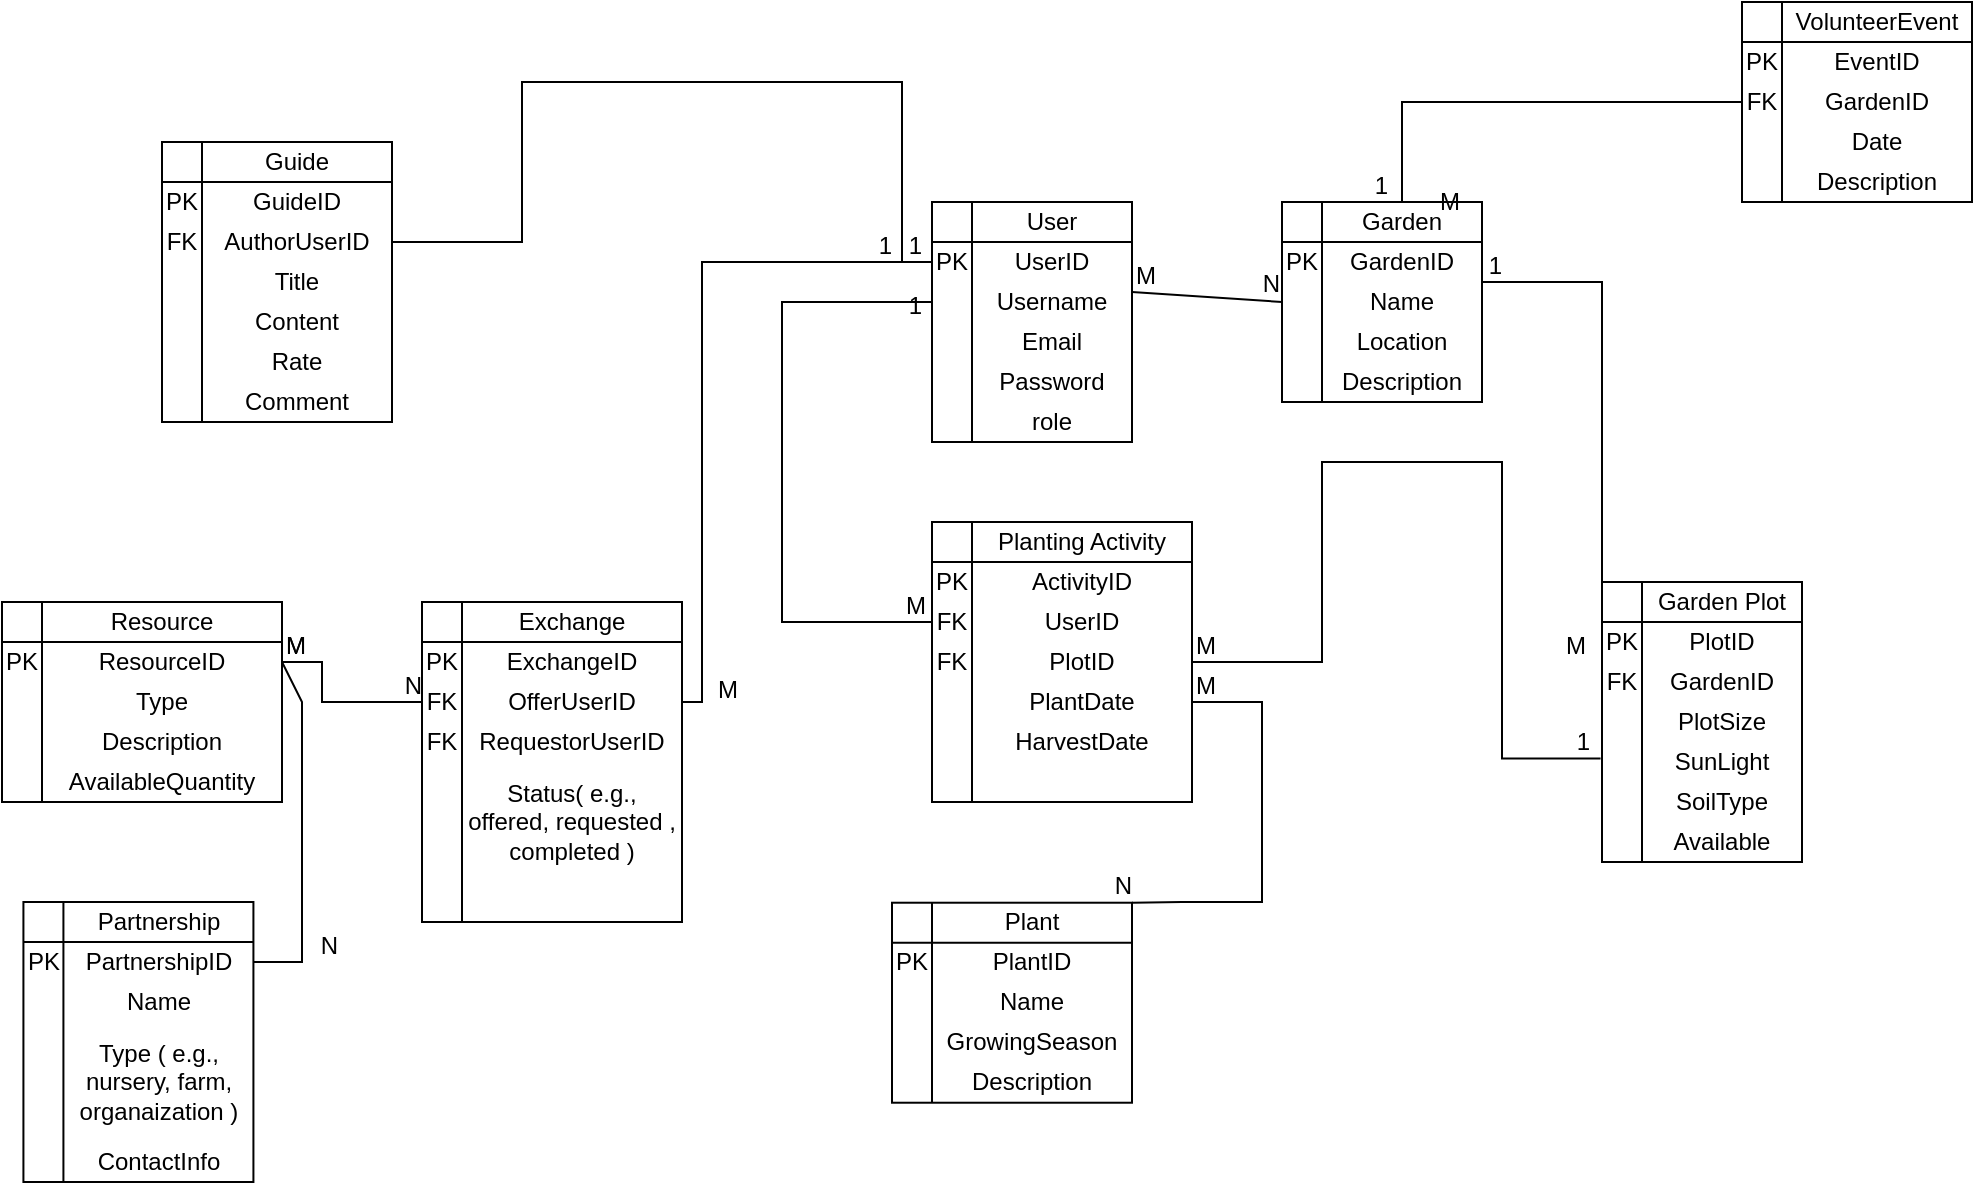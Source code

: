 <mxfile>
    <diagram id="Q7YpSikZcmVdA5Nnaxv-" name="Page-1">
        <mxGraphModel dx="911" dy="519" grid="1" gridSize="10" guides="1" tooltips="1" connect="1" arrows="1" fold="1" page="1" pageScale="1" pageWidth="1200" pageHeight="1600" math="0" shadow="0">
            <root>
                <mxCell id="0"/>
                <mxCell id="1" parent="0"/>
                <mxCell id="4" value="" style="shape=internalStorage;whiteSpace=wrap;html=1;backgroundOutline=1;dx=20;dy=20;" parent="1" vertex="1">
                    <mxGeometry x="495" y="410" width="100" height="120" as="geometry"/>
                </mxCell>
                <mxCell id="5" value="User" style="text;html=1;strokeColor=none;fillColor=none;align=center;verticalAlign=middle;whiteSpace=wrap;rounded=0;" parent="1" vertex="1">
                    <mxGeometry x="515" y="410" width="80" height="20" as="geometry"/>
                </mxCell>
                <mxCell id="6" value="UserID" style="text;html=1;strokeColor=none;fillColor=none;align=center;verticalAlign=middle;whiteSpace=wrap;rounded=0;" parent="1" vertex="1">
                    <mxGeometry x="515" y="430" width="80" height="20" as="geometry"/>
                </mxCell>
                <mxCell id="7" value="PK" style="text;html=1;strokeColor=none;fillColor=none;align=center;verticalAlign=middle;whiteSpace=wrap;rounded=0;" parent="1" vertex="1">
                    <mxGeometry x="495" y="430" width="20" height="20" as="geometry"/>
                </mxCell>
                <mxCell id="8" value="Username" style="text;html=1;strokeColor=none;fillColor=none;align=center;verticalAlign=middle;whiteSpace=wrap;rounded=0;" parent="1" vertex="1">
                    <mxGeometry x="515" y="450" width="80" height="20" as="geometry"/>
                </mxCell>
                <mxCell id="9" value="Email" style="text;html=1;strokeColor=none;fillColor=none;align=center;verticalAlign=middle;whiteSpace=wrap;rounded=0;" parent="1" vertex="1">
                    <mxGeometry x="515" y="470" width="80" height="20" as="geometry"/>
                </mxCell>
                <mxCell id="10" value="Password" style="text;html=1;strokeColor=none;fillColor=none;align=center;verticalAlign=middle;whiteSpace=wrap;rounded=0;" parent="1" vertex="1">
                    <mxGeometry x="515" y="490" width="80" height="20" as="geometry"/>
                </mxCell>
                <mxCell id="16" value="" style="shape=internalStorage;whiteSpace=wrap;html=1;backgroundOutline=1;dx=20;dy=20;" parent="1" vertex="1">
                    <mxGeometry x="670" y="410" width="100" height="100" as="geometry"/>
                </mxCell>
                <mxCell id="17" value="Garden" style="text;html=1;strokeColor=none;fillColor=none;align=center;verticalAlign=middle;whiteSpace=wrap;rounded=0;" parent="1" vertex="1">
                    <mxGeometry x="690" y="410" width="80" height="20" as="geometry"/>
                </mxCell>
                <mxCell id="18" value="GardenID" style="text;html=1;strokeColor=none;fillColor=none;align=center;verticalAlign=middle;whiteSpace=wrap;rounded=0;" parent="1" vertex="1">
                    <mxGeometry x="690" y="430" width="80" height="20" as="geometry"/>
                </mxCell>
                <mxCell id="19" value="PK" style="text;html=1;strokeColor=none;fillColor=none;align=center;verticalAlign=middle;whiteSpace=wrap;rounded=0;" parent="1" vertex="1">
                    <mxGeometry x="670" y="430" width="20" height="20" as="geometry"/>
                </mxCell>
                <mxCell id="20" value="Name" style="text;html=1;strokeColor=none;fillColor=none;align=center;verticalAlign=middle;whiteSpace=wrap;rounded=0;" parent="1" vertex="1">
                    <mxGeometry x="690" y="450" width="80" height="20" as="geometry"/>
                </mxCell>
                <mxCell id="21" value="Location" style="text;html=1;strokeColor=none;fillColor=none;align=center;verticalAlign=middle;whiteSpace=wrap;rounded=0;" parent="1" vertex="1">
                    <mxGeometry x="690" y="470" width="80" height="20" as="geometry"/>
                </mxCell>
                <mxCell id="22" value="Description" style="text;html=1;strokeColor=none;fillColor=none;align=center;verticalAlign=middle;whiteSpace=wrap;rounded=0;" parent="1" vertex="1">
                    <mxGeometry x="690" y="490" width="80" height="20" as="geometry"/>
                </mxCell>
                <mxCell id="23" value="" style="shape=internalStorage;whiteSpace=wrap;html=1;backgroundOutline=1;dx=20;dy=20;" parent="1" vertex="1">
                    <mxGeometry x="830" y="600" width="100" height="140" as="geometry"/>
                </mxCell>
                <mxCell id="24" value="Garden Plot" style="text;html=1;strokeColor=none;fillColor=none;align=center;verticalAlign=middle;whiteSpace=wrap;rounded=0;" parent="1" vertex="1">
                    <mxGeometry x="850" y="600" width="80" height="20" as="geometry"/>
                </mxCell>
                <mxCell id="25" value="PlotID" style="text;html=1;strokeColor=none;fillColor=none;align=center;verticalAlign=middle;whiteSpace=wrap;rounded=0;" parent="1" vertex="1">
                    <mxGeometry x="850" y="620" width="80" height="20" as="geometry"/>
                </mxCell>
                <mxCell id="26" value="PK" style="text;html=1;strokeColor=none;fillColor=none;align=center;verticalAlign=middle;whiteSpace=wrap;rounded=0;" parent="1" vertex="1">
                    <mxGeometry x="830" y="620" width="20" height="20" as="geometry"/>
                </mxCell>
                <mxCell id="27" value="GardenID" style="text;html=1;strokeColor=none;fillColor=none;align=center;verticalAlign=middle;whiteSpace=wrap;rounded=0;" parent="1" vertex="1">
                    <mxGeometry x="850" y="640" width="80" height="20" as="geometry"/>
                </mxCell>
                <mxCell id="28" value="PlotSize" style="text;html=1;strokeColor=none;fillColor=none;align=center;verticalAlign=middle;whiteSpace=wrap;rounded=0;" parent="1" vertex="1">
                    <mxGeometry x="850" y="660" width="80" height="20" as="geometry"/>
                </mxCell>
                <mxCell id="29" value="SunLight" style="text;html=1;strokeColor=none;fillColor=none;align=center;verticalAlign=middle;whiteSpace=wrap;rounded=0;" parent="1" vertex="1">
                    <mxGeometry x="850" y="680" width="80" height="20" as="geometry"/>
                </mxCell>
                <mxCell id="30" value="FK" style="text;html=1;strokeColor=none;fillColor=none;align=center;verticalAlign=middle;whiteSpace=wrap;rounded=0;" parent="1" vertex="1">
                    <mxGeometry x="830" y="640" width="20" height="20" as="geometry"/>
                </mxCell>
                <mxCell id="31" value="SoilType" style="text;html=1;strokeColor=none;fillColor=none;align=center;verticalAlign=middle;whiteSpace=wrap;rounded=0;" parent="1" vertex="1">
                    <mxGeometry x="850" y="700" width="80" height="20" as="geometry"/>
                </mxCell>
                <mxCell id="32" value="Available" style="text;html=1;strokeColor=none;fillColor=none;align=center;verticalAlign=middle;whiteSpace=wrap;rounded=0;" parent="1" vertex="1">
                    <mxGeometry x="850" y="720" width="80" height="20" as="geometry"/>
                </mxCell>
                <mxCell id="33" value="" style="shape=internalStorage;whiteSpace=wrap;html=1;backgroundOutline=1;dx=20;dy=20;" parent="1" vertex="1">
                    <mxGeometry x="495" y="570" width="130" height="140" as="geometry"/>
                </mxCell>
                <mxCell id="34" value="Planting Activity" style="text;html=1;strokeColor=none;fillColor=none;align=center;verticalAlign=middle;whiteSpace=wrap;rounded=0;" parent="1" vertex="1">
                    <mxGeometry x="515" y="570" width="110" height="20" as="geometry"/>
                </mxCell>
                <mxCell id="35" value="ActivityID" style="text;html=1;strokeColor=none;fillColor=none;align=center;verticalAlign=middle;whiteSpace=wrap;rounded=0;" parent="1" vertex="1">
                    <mxGeometry x="515" y="590" width="110" height="20" as="geometry"/>
                </mxCell>
                <mxCell id="36" value="PK" style="text;html=1;strokeColor=none;fillColor=none;align=center;verticalAlign=middle;whiteSpace=wrap;rounded=0;" parent="1" vertex="1">
                    <mxGeometry x="495" y="590" width="20" height="20" as="geometry"/>
                </mxCell>
                <mxCell id="37" value="UserID" style="text;html=1;strokeColor=none;fillColor=none;align=center;verticalAlign=middle;whiteSpace=wrap;rounded=0;" parent="1" vertex="1">
                    <mxGeometry x="515" y="610" width="110" height="20" as="geometry"/>
                </mxCell>
                <mxCell id="38" value="PlotID" style="text;html=1;strokeColor=none;fillColor=none;align=center;verticalAlign=middle;whiteSpace=wrap;rounded=0;" parent="1" vertex="1">
                    <mxGeometry x="515" y="630" width="110" height="20" as="geometry"/>
                </mxCell>
                <mxCell id="40" value="FK" style="text;html=1;strokeColor=none;fillColor=none;align=center;verticalAlign=middle;whiteSpace=wrap;rounded=0;" parent="1" vertex="1">
                    <mxGeometry x="495" y="610" width="20" height="20" as="geometry"/>
                </mxCell>
                <mxCell id="41" value="PlantDate" style="text;html=1;strokeColor=none;fillColor=none;align=center;verticalAlign=middle;whiteSpace=wrap;rounded=0;" parent="1" vertex="1">
                    <mxGeometry x="515" y="650" width="110" height="20" as="geometry"/>
                </mxCell>
                <mxCell id="42" value="HarvestDate" style="text;html=1;strokeColor=none;fillColor=none;align=center;verticalAlign=middle;whiteSpace=wrap;rounded=0;" parent="1" vertex="1">
                    <mxGeometry x="515" y="670" width="110" height="20" as="geometry"/>
                </mxCell>
                <mxCell id="43" value="FK" style="text;html=1;strokeColor=none;fillColor=none;align=center;verticalAlign=middle;whiteSpace=wrap;rounded=0;" parent="1" vertex="1">
                    <mxGeometry x="495" y="630" width="20" height="20" as="geometry"/>
                </mxCell>
                <mxCell id="45" value="" style="shape=internalStorage;whiteSpace=wrap;html=1;backgroundOutline=1;dx=20;dy=20;" parent="1" vertex="1">
                    <mxGeometry x="475" y="760.36" width="120" height="100" as="geometry"/>
                </mxCell>
                <mxCell id="46" value="Plant" style="text;html=1;strokeColor=none;fillColor=none;align=center;verticalAlign=middle;whiteSpace=wrap;rounded=0;" parent="1" vertex="1">
                    <mxGeometry x="495" y="760.36" width="100" height="20" as="geometry"/>
                </mxCell>
                <mxCell id="47" value="PlantID" style="text;html=1;strokeColor=none;fillColor=none;align=center;verticalAlign=middle;whiteSpace=wrap;rounded=0;" parent="1" vertex="1">
                    <mxGeometry x="495" y="780.36" width="100" height="20" as="geometry"/>
                </mxCell>
                <mxCell id="48" value="PK" style="text;html=1;strokeColor=none;fillColor=none;align=center;verticalAlign=middle;whiteSpace=wrap;rounded=0;" parent="1" vertex="1">
                    <mxGeometry x="475" y="780.36" width="20" height="20" as="geometry"/>
                </mxCell>
                <mxCell id="49" value="Name" style="text;html=1;strokeColor=none;fillColor=none;align=center;verticalAlign=middle;whiteSpace=wrap;rounded=0;" parent="1" vertex="1">
                    <mxGeometry x="495" y="800.36" width="100" height="20" as="geometry"/>
                </mxCell>
                <mxCell id="50" value="GrowingSeason" style="text;html=1;strokeColor=none;fillColor=none;align=center;verticalAlign=middle;whiteSpace=wrap;rounded=0;" parent="1" vertex="1">
                    <mxGeometry x="495" y="820.36" width="100" height="20" as="geometry"/>
                </mxCell>
                <mxCell id="51" value="Description" style="text;html=1;strokeColor=none;fillColor=none;align=center;verticalAlign=middle;whiteSpace=wrap;rounded=0;" parent="1" vertex="1">
                    <mxGeometry x="495" y="840.36" width="100" height="20" as="geometry"/>
                </mxCell>
                <mxCell id="52" value="" style="shape=internalStorage;whiteSpace=wrap;html=1;backgroundOutline=1;dx=20;dy=20;" parent="1" vertex="1">
                    <mxGeometry x="30" y="610" width="140" height="100" as="geometry"/>
                </mxCell>
                <mxCell id="53" value="Resource" style="text;html=1;strokeColor=none;fillColor=none;align=center;verticalAlign=middle;whiteSpace=wrap;rounded=0;" parent="1" vertex="1">
                    <mxGeometry x="50" y="610" width="120" height="20" as="geometry"/>
                </mxCell>
                <mxCell id="54" value="ResourceID" style="text;html=1;strokeColor=none;fillColor=none;align=center;verticalAlign=middle;whiteSpace=wrap;rounded=0;" parent="1" vertex="1">
                    <mxGeometry x="50" y="630" width="120" height="20" as="geometry"/>
                </mxCell>
                <mxCell id="55" value="PK" style="text;html=1;strokeColor=none;fillColor=none;align=center;verticalAlign=middle;whiteSpace=wrap;rounded=0;" parent="1" vertex="1">
                    <mxGeometry x="30" y="630" width="20" height="20" as="geometry"/>
                </mxCell>
                <mxCell id="56" value="Type" style="text;html=1;strokeColor=none;fillColor=none;align=center;verticalAlign=middle;whiteSpace=wrap;rounded=0;" parent="1" vertex="1">
                    <mxGeometry x="50" y="650" width="120" height="20" as="geometry"/>
                </mxCell>
                <mxCell id="57" value="Description" style="text;html=1;strokeColor=none;fillColor=none;align=center;verticalAlign=middle;whiteSpace=wrap;rounded=0;" parent="1" vertex="1">
                    <mxGeometry x="50" y="670" width="120" height="20" as="geometry"/>
                </mxCell>
                <mxCell id="58" value="AvailableQuantity" style="text;html=1;strokeColor=none;fillColor=none;align=center;verticalAlign=middle;whiteSpace=wrap;rounded=0;" parent="1" vertex="1">
                    <mxGeometry x="50" y="690" width="120" height="20" as="geometry"/>
                </mxCell>
                <mxCell id="59" value="" style="shape=internalStorage;whiteSpace=wrap;html=1;backgroundOutline=1;dx=20;dy=20;" parent="1" vertex="1">
                    <mxGeometry x="240" y="610" width="130" height="160" as="geometry"/>
                </mxCell>
                <mxCell id="60" value="Exchange" style="text;html=1;strokeColor=none;fillColor=none;align=center;verticalAlign=middle;whiteSpace=wrap;rounded=0;" parent="1" vertex="1">
                    <mxGeometry x="260" y="610" width="110" height="20" as="geometry"/>
                </mxCell>
                <mxCell id="61" value="ExchangeID" style="text;html=1;strokeColor=none;fillColor=none;align=center;verticalAlign=middle;whiteSpace=wrap;rounded=0;" parent="1" vertex="1">
                    <mxGeometry x="260" y="630" width="110" height="20" as="geometry"/>
                </mxCell>
                <mxCell id="62" value="PK" style="text;html=1;strokeColor=none;fillColor=none;align=center;verticalAlign=middle;whiteSpace=wrap;rounded=0;" parent="1" vertex="1">
                    <mxGeometry x="240" y="630" width="20" height="20" as="geometry"/>
                </mxCell>
                <mxCell id="64" value="OfferUserID" style="text;html=1;strokeColor=none;fillColor=none;align=center;verticalAlign=middle;whiteSpace=wrap;rounded=0;" parent="1" vertex="1">
                    <mxGeometry x="260" y="650" width="110" height="20" as="geometry"/>
                </mxCell>
                <mxCell id="65" value="RequestorUserID" style="text;html=1;strokeColor=none;fillColor=none;align=center;verticalAlign=middle;whiteSpace=wrap;rounded=0;" parent="1" vertex="1">
                    <mxGeometry x="260" y="670" width="110" height="20" as="geometry"/>
                </mxCell>
                <mxCell id="67" value="Status( e.g., offered, requested , completed )" style="text;html=1;strokeColor=none;fillColor=none;align=center;verticalAlign=middle;whiteSpace=wrap;rounded=0;" parent="1" vertex="1">
                    <mxGeometry x="260" y="700" width="110" height="40" as="geometry"/>
                </mxCell>
                <mxCell id="69" value="FK" style="text;html=1;strokeColor=none;fillColor=none;align=center;verticalAlign=middle;whiteSpace=wrap;rounded=0;" parent="1" vertex="1">
                    <mxGeometry x="240" y="650" width="20" height="20" as="geometry"/>
                </mxCell>
                <mxCell id="70" value="FK" style="text;html=1;strokeColor=none;fillColor=none;align=center;verticalAlign=middle;whiteSpace=wrap;rounded=0;" parent="1" vertex="1">
                    <mxGeometry x="240" y="670" width="20" height="20" as="geometry"/>
                </mxCell>
                <mxCell id="71" value="" style="shape=internalStorage;whiteSpace=wrap;html=1;backgroundOutline=1;dx=20;dy=20;" parent="1" vertex="1">
                    <mxGeometry x="900" y="310" width="115" height="100" as="geometry"/>
                </mxCell>
                <mxCell id="72" value="VolunteerEvent" style="text;html=1;strokeColor=none;fillColor=none;align=center;verticalAlign=middle;whiteSpace=wrap;rounded=0;" parent="1" vertex="1">
                    <mxGeometry x="920" y="310" width="95" height="20" as="geometry"/>
                </mxCell>
                <mxCell id="73" value="EventID" style="text;html=1;strokeColor=none;fillColor=none;align=center;verticalAlign=middle;whiteSpace=wrap;rounded=0;" parent="1" vertex="1">
                    <mxGeometry x="920" y="330" width="95" height="20" as="geometry"/>
                </mxCell>
                <mxCell id="74" value="PK" style="text;html=1;strokeColor=none;fillColor=none;align=center;verticalAlign=middle;whiteSpace=wrap;rounded=0;" parent="1" vertex="1">
                    <mxGeometry x="900" y="330" width="20" height="20" as="geometry"/>
                </mxCell>
                <mxCell id="75" value="GardenID" style="text;html=1;strokeColor=none;fillColor=none;align=center;verticalAlign=middle;whiteSpace=wrap;rounded=0;" parent="1" vertex="1">
                    <mxGeometry x="920" y="350" width="95" height="20" as="geometry"/>
                </mxCell>
                <mxCell id="76" value="Date" style="text;html=1;strokeColor=none;fillColor=none;align=center;verticalAlign=middle;whiteSpace=wrap;rounded=0;" parent="1" vertex="1">
                    <mxGeometry x="920" y="370" width="95" height="20" as="geometry"/>
                </mxCell>
                <mxCell id="77" value="Description" style="text;html=1;strokeColor=none;fillColor=none;align=center;verticalAlign=middle;whiteSpace=wrap;rounded=0;" parent="1" vertex="1">
                    <mxGeometry x="920" y="390" width="95" height="20" as="geometry"/>
                </mxCell>
                <mxCell id="78" value="FK" style="text;html=1;strokeColor=none;fillColor=none;align=center;verticalAlign=middle;whiteSpace=wrap;rounded=0;" parent="1" vertex="1">
                    <mxGeometry x="900" y="350" width="20" height="20" as="geometry"/>
                </mxCell>
                <mxCell id="81" value="" style="shape=internalStorage;whiteSpace=wrap;html=1;backgroundOutline=1;dx=20;dy=20;" parent="1" vertex="1">
                    <mxGeometry x="40.71" y="760" width="115" height="140" as="geometry"/>
                </mxCell>
                <mxCell id="82" value="Partnership" style="text;html=1;strokeColor=none;fillColor=none;align=center;verticalAlign=middle;whiteSpace=wrap;rounded=0;" parent="1" vertex="1">
                    <mxGeometry x="60.71" y="760" width="95" height="20" as="geometry"/>
                </mxCell>
                <mxCell id="83" value="PartnershipID" style="text;html=1;strokeColor=none;fillColor=none;align=center;verticalAlign=middle;whiteSpace=wrap;rounded=0;" parent="1" vertex="1">
                    <mxGeometry x="60.71" y="780" width="95" height="20" as="geometry"/>
                </mxCell>
                <mxCell id="84" value="PK" style="text;html=1;strokeColor=none;fillColor=none;align=center;verticalAlign=middle;whiteSpace=wrap;rounded=0;" parent="1" vertex="1">
                    <mxGeometry x="40.71" y="780" width="20" height="20" as="geometry"/>
                </mxCell>
                <mxCell id="85" value="Name" style="text;html=1;strokeColor=none;fillColor=none;align=center;verticalAlign=middle;whiteSpace=wrap;rounded=0;" parent="1" vertex="1">
                    <mxGeometry x="60.71" y="800" width="95" height="20" as="geometry"/>
                </mxCell>
                <mxCell id="86" value="Type ( e.g., nursery, farm, organaization )" style="text;html=1;strokeColor=none;fillColor=none;align=center;verticalAlign=middle;whiteSpace=wrap;rounded=0;" parent="1" vertex="1">
                    <mxGeometry x="60.71" y="820" width="95" height="60" as="geometry"/>
                </mxCell>
                <mxCell id="87" value="ContactInfo" style="text;html=1;strokeColor=none;fillColor=none;align=center;verticalAlign=middle;whiteSpace=wrap;rounded=0;" parent="1" vertex="1">
                    <mxGeometry x="60.71" y="880" width="95" height="20" as="geometry"/>
                </mxCell>
                <mxCell id="90" value="" style="shape=internalStorage;whiteSpace=wrap;html=1;backgroundOutline=1;dx=20;dy=20;" parent="1" vertex="1">
                    <mxGeometry x="110" y="380" width="115" height="140" as="geometry"/>
                </mxCell>
                <mxCell id="91" value="Guide" style="text;html=1;strokeColor=none;fillColor=none;align=center;verticalAlign=middle;whiteSpace=wrap;rounded=0;" parent="1" vertex="1">
                    <mxGeometry x="130" y="380" width="95" height="20" as="geometry"/>
                </mxCell>
                <mxCell id="92" value="GuideID" style="text;html=1;strokeColor=none;fillColor=none;align=center;verticalAlign=middle;whiteSpace=wrap;rounded=0;" parent="1" vertex="1">
                    <mxGeometry x="130" y="400" width="95" height="20" as="geometry"/>
                </mxCell>
                <mxCell id="93" value="PK" style="text;html=1;strokeColor=none;fillColor=none;align=center;verticalAlign=middle;whiteSpace=wrap;rounded=0;" parent="1" vertex="1">
                    <mxGeometry x="110" y="400" width="20" height="20" as="geometry"/>
                </mxCell>
                <mxCell id="94" value="AuthorUserID" style="text;html=1;strokeColor=none;fillColor=none;align=center;verticalAlign=middle;whiteSpace=wrap;rounded=0;" parent="1" vertex="1">
                    <mxGeometry x="130" y="420" width="95" height="20" as="geometry"/>
                </mxCell>
                <mxCell id="95" value="Title" style="text;html=1;strokeColor=none;fillColor=none;align=center;verticalAlign=middle;whiteSpace=wrap;rounded=0;" parent="1" vertex="1">
                    <mxGeometry x="130" y="440" width="95" height="20" as="geometry"/>
                </mxCell>
                <mxCell id="96" value="Content" style="text;html=1;strokeColor=none;fillColor=none;align=center;verticalAlign=middle;whiteSpace=wrap;rounded=0;" parent="1" vertex="1">
                    <mxGeometry x="130" y="460" width="95" height="20" as="geometry"/>
                </mxCell>
                <mxCell id="97" value="FK" style="text;html=1;strokeColor=none;fillColor=none;align=center;verticalAlign=middle;whiteSpace=wrap;rounded=0;" parent="1" vertex="1">
                    <mxGeometry x="110" y="420" width="20" height="20" as="geometry"/>
                </mxCell>
                <mxCell id="101" value="" style="endArrow=none;html=1;rounded=0;exitX=1;exitY=0.25;exitDx=0;exitDy=0;entryX=0;entryY=0.5;entryDx=0;entryDy=0;" parent="1" source="8" target="16" edge="1">
                    <mxGeometry relative="1" as="geometry">
                        <mxPoint x="805" y="570" as="sourcePoint"/>
                        <mxPoint x="965" y="570" as="targetPoint"/>
                    </mxGeometry>
                </mxCell>
                <mxCell id="102" value="M" style="resizable=0;html=1;align=left;verticalAlign=bottom;" parent="101" connectable="0" vertex="1">
                    <mxGeometry x="-1" relative="1" as="geometry"/>
                </mxCell>
                <mxCell id="103" value="N" style="resizable=0;html=1;align=right;verticalAlign=bottom;" parent="101" connectable="0" vertex="1">
                    <mxGeometry x="1" relative="1" as="geometry"/>
                </mxCell>
                <mxCell id="104" value="" style="endArrow=none;html=1;rounded=0;entryX=1;entryY=0;entryDx=0;entryDy=0;exitX=0;exitY=0;exitDx=0;exitDy=0;" parent="1" source="30" target="20" edge="1">
                    <mxGeometry relative="1" as="geometry">
                        <mxPoint x="805" y="570" as="sourcePoint"/>
                        <mxPoint x="965" y="570" as="targetPoint"/>
                        <Array as="points">
                            <mxPoint x="830" y="450"/>
                        </Array>
                    </mxGeometry>
                </mxCell>
                <mxCell id="105" value="1" style="resizable=0;html=1;align=right;verticalAlign=bottom;" parent="104" connectable="0" vertex="1">
                    <mxGeometry x="1" relative="1" as="geometry">
                        <mxPoint x="10" as="offset"/>
                    </mxGeometry>
                </mxCell>
                <mxCell id="106" value="M" style="resizable=0;html=1;align=left;verticalAlign=bottom;" parent="1" connectable="0" vertex="1">
                    <mxGeometry x="810" y="640" as="geometry"/>
                </mxCell>
                <mxCell id="107" value="" style="endArrow=none;html=1;rounded=0;edgeStyle=orthogonalEdgeStyle;entryX=0;entryY=0.5;entryDx=0;entryDy=0;" parent="1" target="4" edge="1">
                    <mxGeometry relative="1" as="geometry">
                        <mxPoint x="495" y="620" as="sourcePoint"/>
                        <mxPoint x="490" y="460" as="targetPoint"/>
                        <Array as="points">
                            <mxPoint x="495" y="620"/>
                            <mxPoint x="420" y="620"/>
                            <mxPoint x="420" y="460"/>
                        </Array>
                    </mxGeometry>
                </mxCell>
                <mxCell id="108" value="1" style="resizable=0;html=1;align=right;verticalAlign=bottom;" parent="107" connectable="0" vertex="1">
                    <mxGeometry x="1" relative="1" as="geometry">
                        <mxPoint x="-5" as="offset"/>
                    </mxGeometry>
                </mxCell>
                <mxCell id="109" value="M" style="resizable=0;html=1;align=left;verticalAlign=bottom;" parent="1" connectable="0" vertex="1">
                    <mxGeometry x="480" y="620" as="geometry"/>
                </mxCell>
                <mxCell id="110" value="" style="endArrow=none;html=1;rounded=0;edgeStyle=orthogonalEdgeStyle;entryX=-0.007;entryY=0.63;entryDx=0;entryDy=0;entryPerimeter=0;exitX=1;exitY=0.5;exitDx=0;exitDy=0;" parent="1" source="38" target="23" edge="1">
                    <mxGeometry relative="1" as="geometry">
                        <mxPoint x="660" y="690" as="sourcePoint"/>
                        <mxPoint x="860" y="500" as="targetPoint"/>
                        <Array as="points">
                            <mxPoint x="690" y="640"/>
                            <mxPoint x="690" y="540"/>
                            <mxPoint x="780" y="540"/>
                            <mxPoint x="780" y="688"/>
                        </Array>
                    </mxGeometry>
                </mxCell>
                <mxCell id="111" value="1" style="resizable=0;html=1;align=right;verticalAlign=bottom;" parent="110" connectable="0" vertex="1">
                    <mxGeometry x="1" relative="1" as="geometry">
                        <mxPoint x="-5" as="offset"/>
                    </mxGeometry>
                </mxCell>
                <mxCell id="112" value="M" style="resizable=0;html=1;align=left;verticalAlign=bottom;" parent="1" connectable="0" vertex="1">
                    <mxGeometry x="625" y="640" as="geometry"/>
                </mxCell>
                <mxCell id="114" value="" style="endArrow=none;html=1;rounded=0;exitX=1;exitY=0.5;exitDx=0;exitDy=0;entryX=0;entryY=0.5;entryDx=0;entryDy=0;" parent="1" source="54" edge="1">
                    <mxGeometry relative="1" as="geometry">
                        <mxPoint x="190" y="640" as="sourcePoint"/>
                        <mxPoint x="240" y="660" as="targetPoint"/>
                        <Array as="points">
                            <mxPoint x="190" y="640"/>
                            <mxPoint x="190" y="660"/>
                            <mxPoint x="210" y="660"/>
                        </Array>
                    </mxGeometry>
                </mxCell>
                <mxCell id="115" value="M" style="resizable=0;html=1;align=left;verticalAlign=bottom;" parent="114" connectable="0" vertex="1">
                    <mxGeometry x="-1" relative="1" as="geometry"/>
                </mxCell>
                <mxCell id="116" value="N" style="resizable=0;html=1;align=right;verticalAlign=bottom;" parent="114" connectable="0" vertex="1">
                    <mxGeometry x="1" relative="1" as="geometry">
                        <mxPoint as="offset"/>
                    </mxGeometry>
                </mxCell>
                <mxCell id="117" value="" style="endArrow=none;html=1;rounded=0;edgeStyle=orthogonalEdgeStyle;entryX=0;entryY=0.5;entryDx=0;entryDy=0;exitX=1;exitY=0.5;exitDx=0;exitDy=0;" parent="1" target="7" edge="1">
                    <mxGeometry relative="1" as="geometry">
                        <mxPoint x="370" y="660" as="sourcePoint"/>
                        <mxPoint x="455" y="440" as="targetPoint"/>
                        <Array as="points">
                            <mxPoint x="380" y="660"/>
                            <mxPoint x="380" y="440"/>
                        </Array>
                    </mxGeometry>
                </mxCell>
                <mxCell id="118" value="1" style="resizable=0;html=1;align=right;verticalAlign=bottom;" parent="117" connectable="0" vertex="1">
                    <mxGeometry x="1" relative="1" as="geometry">
                        <mxPoint x="-5" as="offset"/>
                    </mxGeometry>
                </mxCell>
                <mxCell id="119" value="M" style="resizable=0;html=1;align=left;verticalAlign=bottom;" parent="1" connectable="0" vertex="1">
                    <mxGeometry x="490" y="490" as="geometry">
                        <mxPoint x="-104" y="172" as="offset"/>
                    </mxGeometry>
                </mxCell>
                <mxCell id="120" value="" style="endArrow=none;html=1;rounded=0;entryX=0.5;entryY=0;entryDx=0;entryDy=0;exitX=0;exitY=0.5;exitDx=0;exitDy=0;" parent="1" source="78" target="17" edge="1">
                    <mxGeometry relative="1" as="geometry">
                        <mxPoint x="810" y="230" as="sourcePoint"/>
                        <mxPoint x="780" y="460" as="targetPoint"/>
                        <Array as="points">
                            <mxPoint x="810" y="360"/>
                            <mxPoint x="730" y="360"/>
                        </Array>
                    </mxGeometry>
                </mxCell>
                <mxCell id="121" value="1" style="resizable=0;html=1;align=right;verticalAlign=bottom;" parent="120" connectable="0" vertex="1">
                    <mxGeometry x="1" relative="1" as="geometry">
                        <mxPoint x="-7" as="offset"/>
                    </mxGeometry>
                </mxCell>
                <mxCell id="122" value="M" style="resizable=0;html=1;align=left;verticalAlign=bottom;" parent="1" connectable="0" vertex="1">
                    <mxGeometry x="820" y="650" as="geometry">
                        <mxPoint x="-73" y="-232" as="offset"/>
                    </mxGeometry>
                </mxCell>
                <mxCell id="123" value="" style="endArrow=none;html=1;rounded=0;entryX=1;entryY=0;entryDx=0;entryDy=0;exitX=1;exitY=0.5;exitDx=0;exitDy=0;" parent="1" target="46" edge="1">
                    <mxGeometry relative="1" as="geometry">
                        <mxPoint x="625" y="660" as="sourcePoint"/>
                        <mxPoint x="590" y="790" as="targetPoint"/>
                        <Array as="points">
                            <mxPoint x="660" y="660"/>
                            <mxPoint x="660" y="760"/>
                            <mxPoint x="620" y="760"/>
                        </Array>
                    </mxGeometry>
                </mxCell>
                <mxCell id="124" value="M" style="resizable=0;html=1;align=left;verticalAlign=bottom;" parent="123" connectable="0" vertex="1">
                    <mxGeometry x="-1" relative="1" as="geometry"/>
                </mxCell>
                <mxCell id="125" value="N" style="resizable=0;html=1;align=right;verticalAlign=bottom;" parent="123" connectable="0" vertex="1">
                    <mxGeometry x="1" relative="1" as="geometry">
                        <mxPoint as="offset"/>
                    </mxGeometry>
                </mxCell>
                <mxCell id="130" value="" style="endArrow=none;html=1;rounded=0;entryX=1;entryY=0.5;entryDx=0;entryDy=0;" parent="1" target="83" edge="1">
                    <mxGeometry relative="1" as="geometry">
                        <mxPoint x="170" y="640" as="sourcePoint"/>
                        <mxPoint x="250" y="890" as="targetPoint"/>
                        <Array as="points">
                            <mxPoint x="180" y="660"/>
                            <mxPoint x="180" y="790"/>
                        </Array>
                    </mxGeometry>
                </mxCell>
                <mxCell id="131" value="M" style="resizable=0;html=1;align=left;verticalAlign=bottom;" parent="130" connectable="0" vertex="1">
                    <mxGeometry x="-1" relative="1" as="geometry"/>
                </mxCell>
                <mxCell id="132" value="N" style="resizable=0;html=1;align=right;verticalAlign=bottom;" parent="130" connectable="0" vertex="1">
                    <mxGeometry x="1" relative="1" as="geometry">
                        <mxPoint x="43" as="offset"/>
                    </mxGeometry>
                </mxCell>
                <mxCell id="133" value="" style="endArrow=none;html=1;rounded=0;edgeStyle=orthogonalEdgeStyle;exitX=1;exitY=0.5;exitDx=0;exitDy=0;" parent="1" source="94" edge="1">
                    <mxGeometry relative="1" as="geometry">
                        <mxPoint x="280" y="710" as="sourcePoint"/>
                        <mxPoint x="480" y="440" as="targetPoint"/>
                        <Array as="points">
                            <mxPoint x="290" y="430"/>
                            <mxPoint x="290" y="350"/>
                            <mxPoint x="480" y="350"/>
                        </Array>
                    </mxGeometry>
                </mxCell>
                <mxCell id="134" value="1" style="resizable=0;html=1;align=right;verticalAlign=bottom;" parent="133" connectable="0" vertex="1">
                    <mxGeometry x="1" relative="1" as="geometry">
                        <mxPoint x="-5" as="offset"/>
                    </mxGeometry>
                </mxCell>
                <mxCell id="135" value="Rate" style="text;html=1;strokeColor=none;fillColor=none;align=center;verticalAlign=middle;whiteSpace=wrap;rounded=0;" parent="1" vertex="1">
                    <mxGeometry x="130" y="480" width="95" height="20" as="geometry"/>
                </mxCell>
                <mxCell id="136" value="Comment" style="text;html=1;strokeColor=none;fillColor=none;align=center;verticalAlign=middle;whiteSpace=wrap;rounded=0;" parent="1" vertex="1">
                    <mxGeometry x="130" y="500" width="95" height="20" as="geometry"/>
                </mxCell>
                <mxCell id="170" value="role" style="text;html=1;strokeColor=none;fillColor=none;align=center;verticalAlign=middle;whiteSpace=wrap;rounded=0;" vertex="1" parent="1">
                    <mxGeometry x="515" y="510" width="80" height="20" as="geometry"/>
                </mxCell>
            </root>
        </mxGraphModel>
    </diagram>
</mxfile>